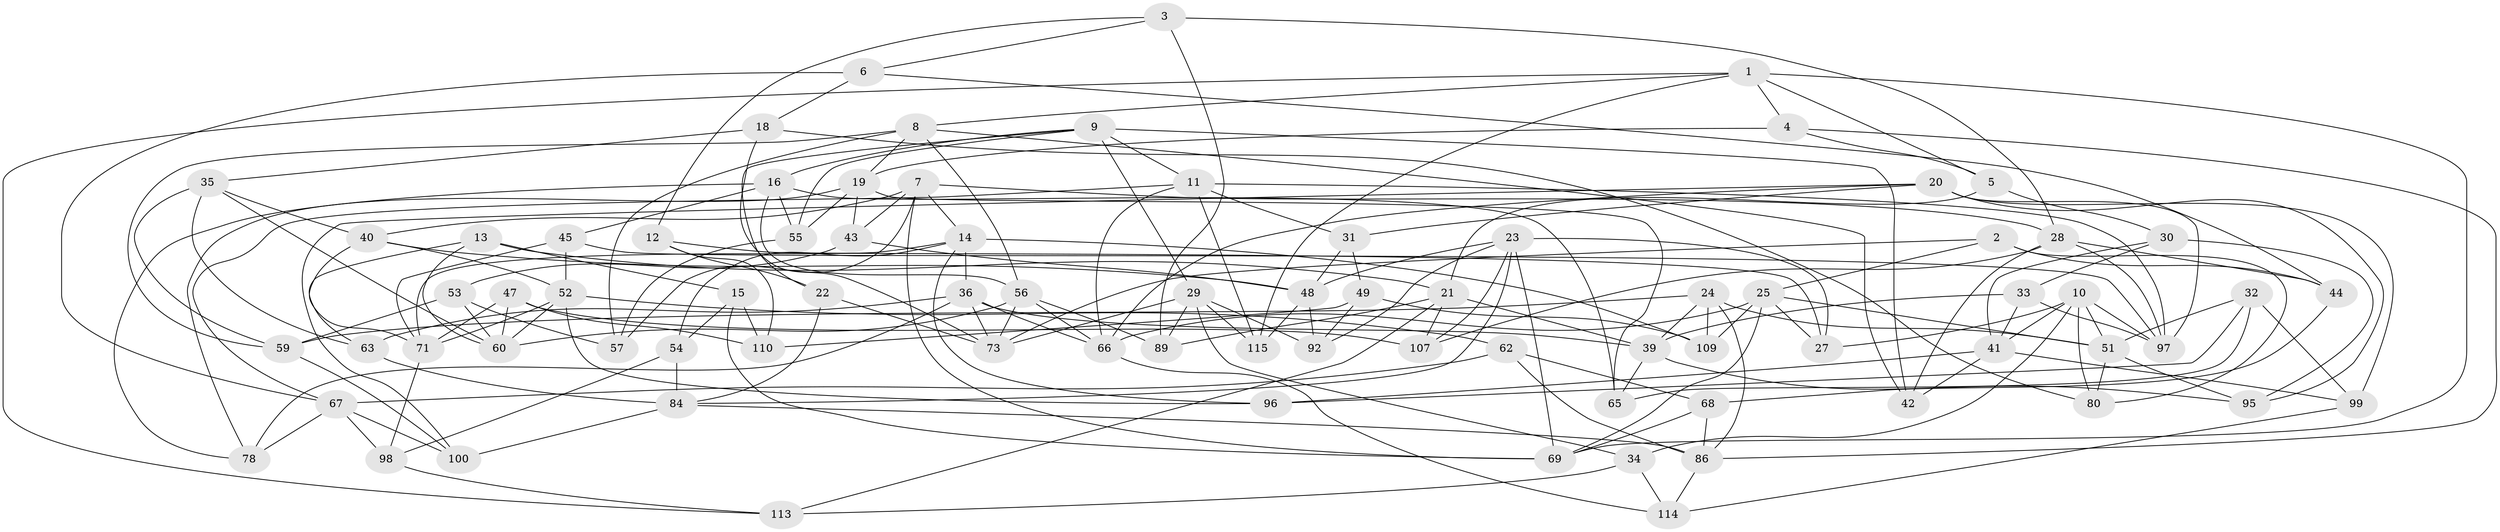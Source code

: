 // Generated by graph-tools (version 1.1) at 2025/24/03/03/25 07:24:23]
// undirected, 80 vertices, 193 edges
graph export_dot {
graph [start="1"]
  node [color=gray90,style=filled];
  1 [super="+72"];
  2;
  3;
  4;
  5;
  6;
  7 [super="+46"];
  8 [super="+17"];
  9 [super="+61"];
  10 [super="+88"];
  11 [super="+108"];
  12;
  13;
  14 [super="+77"];
  15;
  16 [super="+106"];
  18;
  19 [super="+26"];
  20 [super="+38"];
  21 [super="+79"];
  22;
  23 [super="+70"];
  24 [super="+50"];
  25 [super="+64"];
  27;
  28 [super="+81"];
  29 [super="+85"];
  30;
  31;
  32;
  33;
  34;
  35 [super="+37"];
  36 [super="+105"];
  39 [super="+111"];
  40 [super="+75"];
  41 [super="+83"];
  42;
  43;
  44;
  45;
  47;
  48 [super="+58"];
  49;
  51 [super="+82"];
  52 [super="+90"];
  53;
  54;
  55;
  56 [super="+112"];
  57;
  59 [super="+91"];
  60 [super="+94"];
  62;
  63;
  65;
  66 [super="+74"];
  67 [super="+93"];
  68;
  69 [super="+87"];
  71 [super="+102"];
  73 [super="+76"];
  78;
  80;
  84 [super="+103"];
  86 [super="+101"];
  89;
  92;
  95;
  96;
  97 [super="+104"];
  98;
  99;
  100;
  107;
  109;
  110;
  113;
  114;
  115;
  1 -- 5;
  1 -- 115;
  1 -- 113;
  1 -- 8;
  1 -- 4;
  1 -- 69;
  2 -- 44;
  2 -- 80;
  2 -- 25;
  2 -- 73;
  3 -- 12;
  3 -- 6;
  3 -- 89;
  3 -- 28;
  4 -- 86;
  4 -- 5;
  4 -- 19;
  5 -- 30;
  5 -- 21;
  6 -- 18;
  6 -- 44;
  6 -- 67;
  7 -- 57;
  7 -- 40;
  7 -- 28;
  7 -- 43;
  7 -- 69;
  7 -- 14;
  8 -- 57;
  8 -- 56;
  8 -- 19;
  8 -- 42;
  8 -- 59;
  9 -- 22;
  9 -- 55;
  9 -- 11;
  9 -- 16;
  9 -- 42;
  9 -- 29;
  10 -- 34;
  10 -- 80;
  10 -- 97;
  10 -- 51;
  10 -- 27;
  10 -- 41;
  11 -- 67;
  11 -- 66;
  11 -- 115;
  11 -- 97;
  11 -- 31;
  12 -- 27;
  12 -- 110;
  12 -- 22;
  13 -- 63;
  13 -- 21;
  13 -- 60;
  13 -- 15;
  14 -- 36;
  14 -- 96;
  14 -- 109;
  14 -- 54;
  14 -- 71;
  15 -- 110;
  15 -- 54;
  15 -- 69;
  16 -- 56;
  16 -- 78;
  16 -- 65;
  16 -- 45;
  16 -- 55;
  18 -- 80;
  18 -- 35;
  18 -- 73;
  19 -- 78;
  19 -- 65;
  19 -- 43;
  19 -- 55;
  20 -- 31;
  20 -- 97;
  20 -- 100;
  20 -- 99;
  20 -- 95;
  20 -- 66;
  21 -- 39;
  21 -- 113;
  21 -- 89;
  21 -- 107;
  22 -- 73;
  22 -- 84;
  23 -- 69;
  23 -- 27;
  23 -- 48;
  23 -- 107;
  23 -- 92;
  23 -- 84;
  24 -- 109;
  24 -- 86;
  24 -- 59 [weight=2];
  24 -- 51;
  24 -- 39;
  25 -- 27;
  25 -- 109;
  25 -- 51;
  25 -- 66;
  25 -- 69;
  28 -- 107;
  28 -- 42;
  28 -- 44;
  28 -- 97;
  29 -- 89;
  29 -- 73;
  29 -- 34;
  29 -- 115;
  29 -- 92;
  30 -- 33;
  30 -- 95;
  30 -- 41;
  31 -- 48;
  31 -- 49;
  32 -- 96;
  32 -- 65;
  32 -- 51;
  32 -- 99;
  33 -- 97;
  33 -- 41;
  33 -- 39;
  34 -- 113;
  34 -- 114;
  35 -- 63;
  35 -- 40 [weight=2];
  35 -- 60;
  35 -- 59;
  36 -- 66;
  36 -- 39;
  36 -- 78;
  36 -- 63;
  36 -- 73;
  39 -- 95;
  39 -- 65;
  40 -- 52;
  40 -- 48;
  40 -- 71;
  41 -- 96;
  41 -- 99;
  41 -- 42;
  43 -- 53;
  43 -- 48;
  44 -- 68;
  45 -- 97;
  45 -- 52;
  45 -- 71;
  47 -- 107;
  47 -- 110;
  47 -- 71;
  47 -- 60;
  48 -- 92;
  48 -- 115;
  49 -- 109;
  49 -- 110;
  49 -- 92;
  51 -- 80;
  51 -- 95;
  52 -- 62;
  52 -- 60;
  52 -- 96;
  52 -- 71;
  53 -- 59;
  53 -- 57;
  53 -- 60;
  54 -- 98;
  54 -- 84;
  55 -- 57;
  56 -- 89;
  56 -- 66;
  56 -- 73;
  56 -- 60;
  59 -- 100;
  62 -- 86;
  62 -- 68;
  62 -- 67;
  63 -- 84;
  66 -- 114;
  67 -- 98;
  67 -- 100;
  67 -- 78;
  68 -- 86;
  68 -- 69;
  71 -- 98;
  84 -- 86;
  84 -- 100;
  86 -- 114;
  98 -- 113;
  99 -- 114;
}
